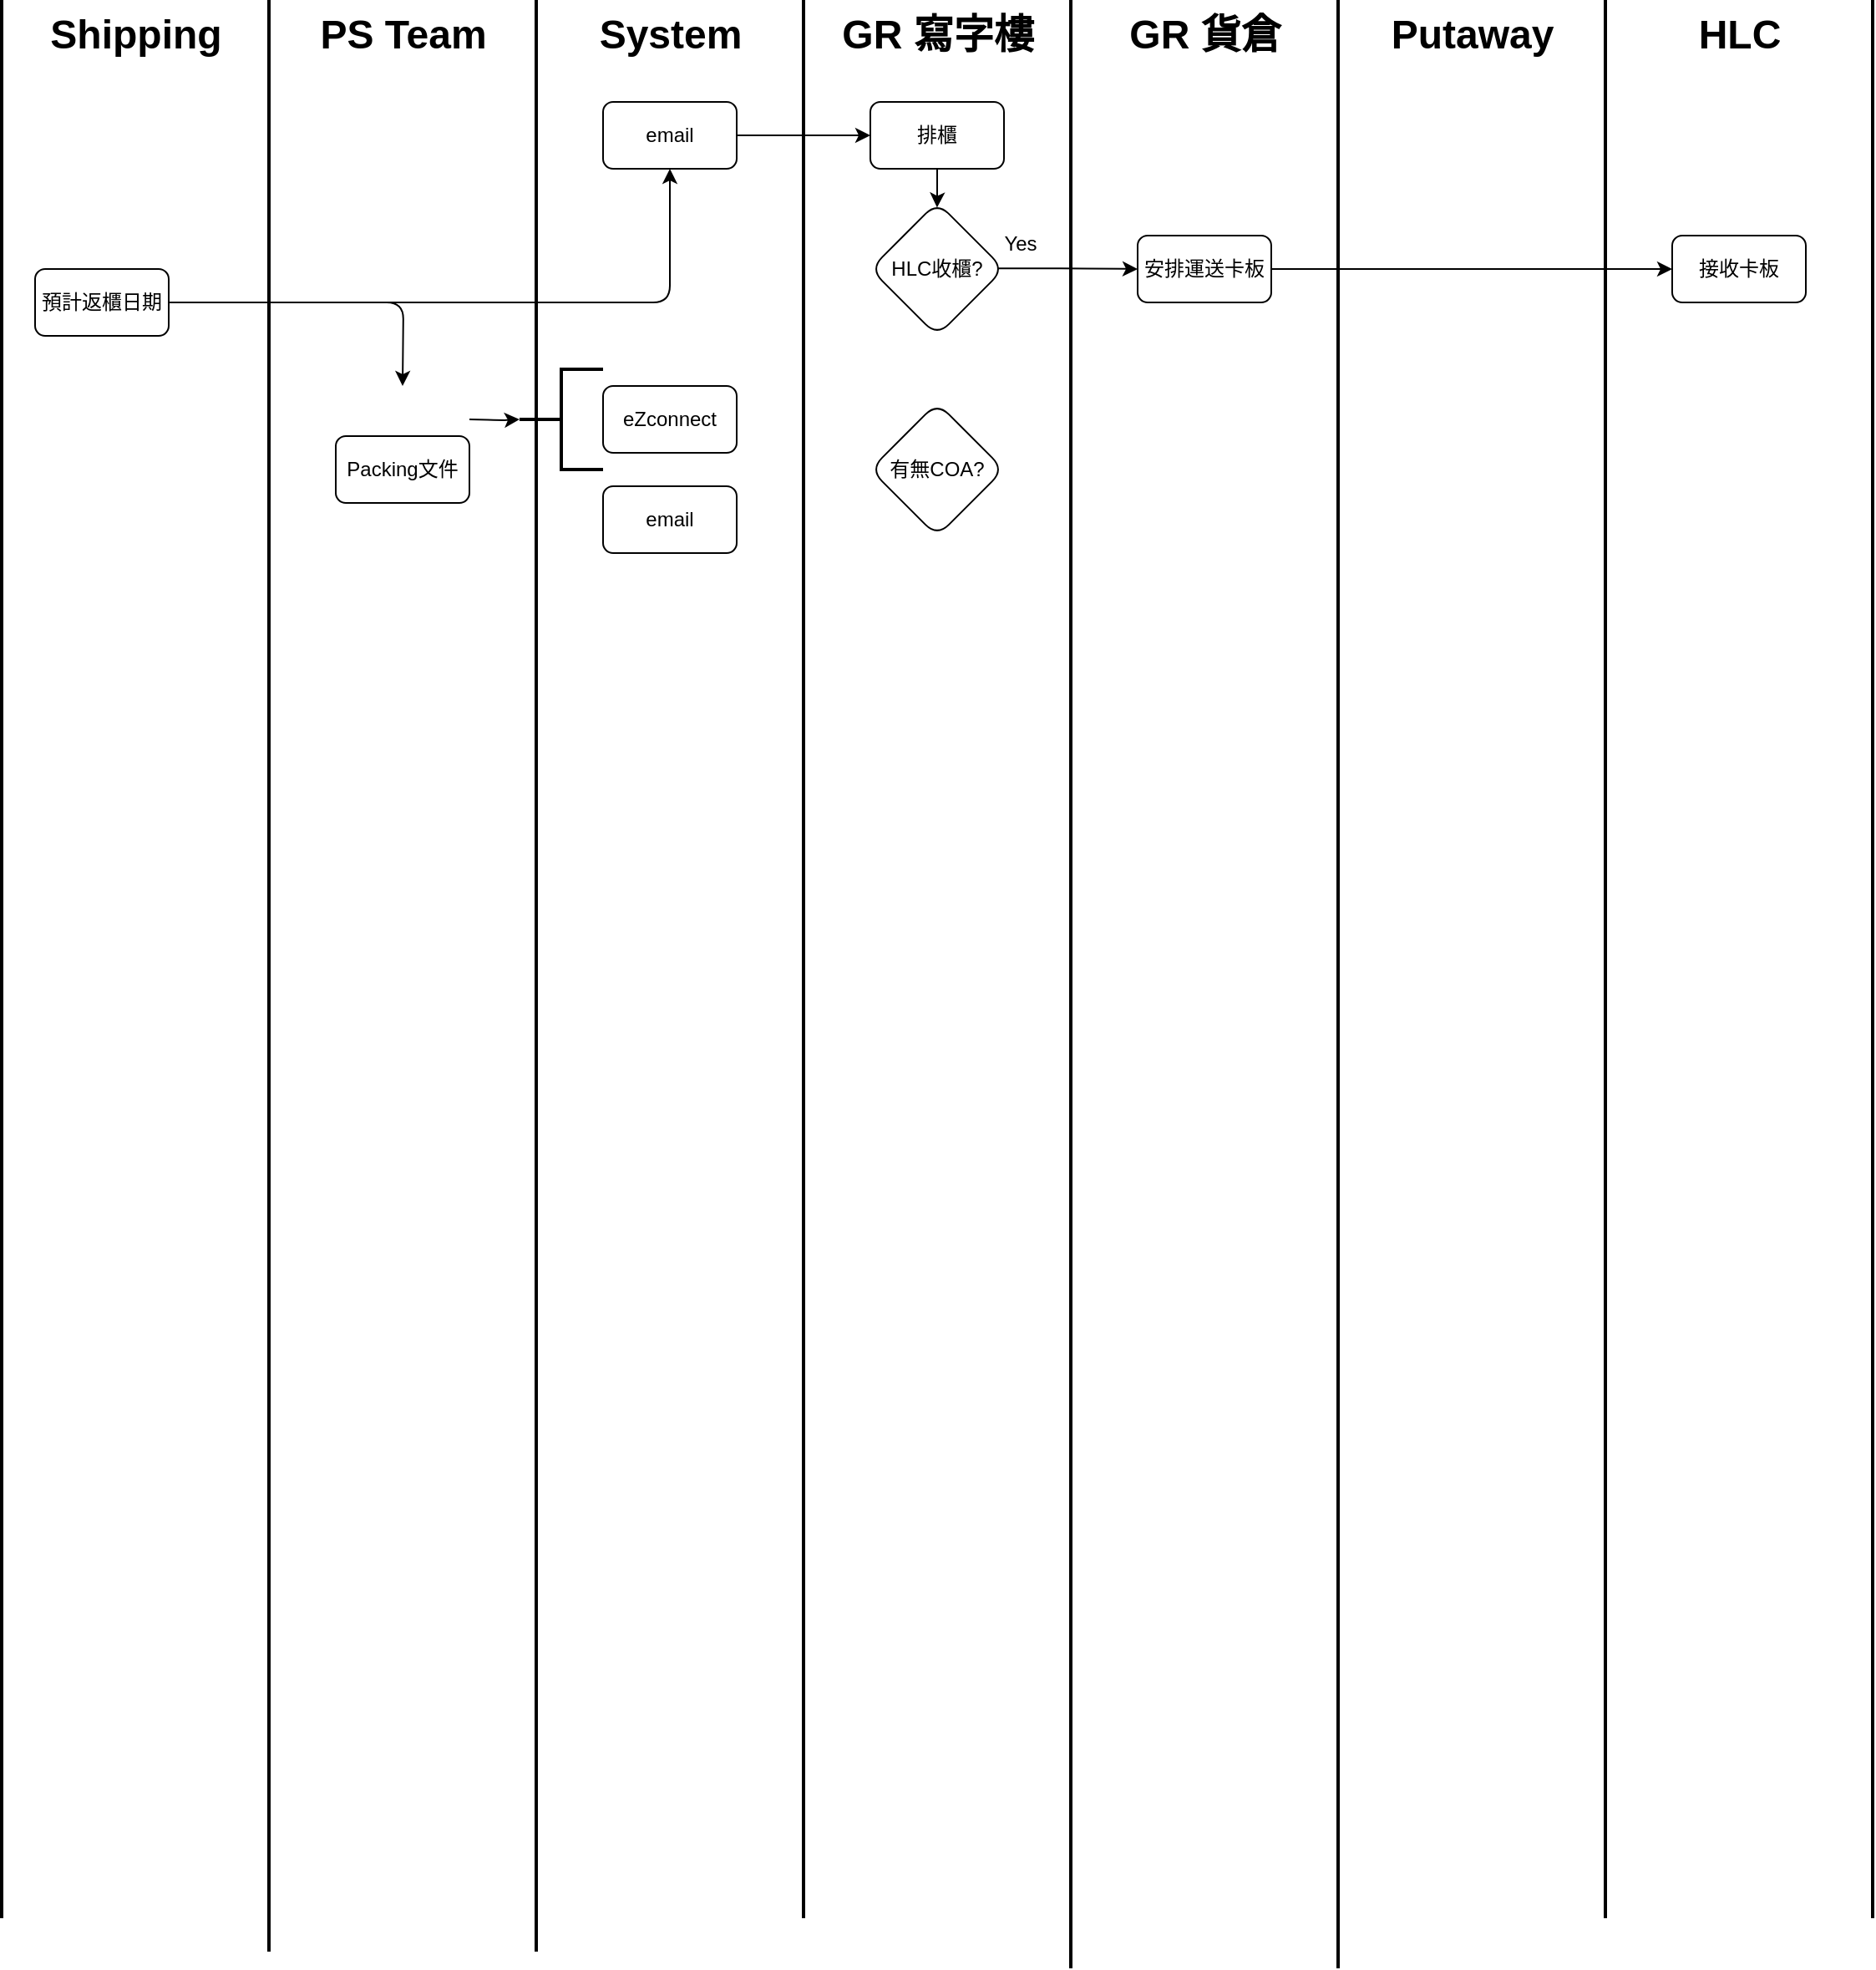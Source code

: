 <mxfile version="15.7.0" type="github">
  <diagram id="s4VGrTQf0zmznQmlyb4M" name="第1頁">
    <mxGraphModel dx="1737" dy="1503" grid="1" gridSize="10" guides="1" tooltips="1" connect="1" arrows="1" fold="1" page="1" pageScale="1" pageWidth="827" pageHeight="1169" math="0" shadow="0">
      <root>
        <mxCell id="0" />
        <mxCell id="1" parent="0" />
        <mxCell id="51Y_JJE3WGSCX0czTKx8-143" value="" style="shape=partialRectangle;whiteSpace=wrap;html=1;bottom=0;top=0;fillColor=none;strokeWidth=2;" vertex="1" parent="1">
          <mxGeometry x="-800" y="-1160" width="160" height="1146" as="geometry" />
        </mxCell>
        <mxCell id="51Y_JJE3WGSCX0czTKx8-169" value="" style="edgeStyle=orthogonalEdgeStyle;curved=0;rounded=1;sketch=0;orthogonalLoop=1;jettySize=auto;html=1;" edge="1" parent="1" source="51Y_JJE3WGSCX0czTKx8-147" target="51Y_JJE3WGSCX0czTKx8-168">
          <mxGeometry relative="1" as="geometry" />
        </mxCell>
        <mxCell id="51Y_JJE3WGSCX0czTKx8-197" style="edgeStyle=orthogonalEdgeStyle;curved=0;rounded=1;sketch=0;orthogonalLoop=1;jettySize=auto;html=1;entryX=0.5;entryY=0;entryDx=0;entryDy=0;" edge="1" parent="1" source="51Y_JJE3WGSCX0czTKx8-147">
          <mxGeometry relative="1" as="geometry">
            <mxPoint x="-560" y="-930" as="targetPoint" />
          </mxGeometry>
        </mxCell>
        <mxCell id="51Y_JJE3WGSCX0czTKx8-147" value="預計返櫃日期" style="rounded=1;whiteSpace=wrap;html=1;sketch=0;" vertex="1" parent="1">
          <mxGeometry x="-780" y="-1000" width="80" height="40" as="geometry" />
        </mxCell>
        <mxCell id="51Y_JJE3WGSCX0czTKx8-148" value="Shipping" style="text;strokeColor=none;fillColor=none;html=1;fontSize=24;fontStyle=1;verticalAlign=middle;align=center;rounded=0;sketch=0;" vertex="1" parent="1">
          <mxGeometry x="-770" y="-1160" width="100" height="40" as="geometry" />
        </mxCell>
        <mxCell id="51Y_JJE3WGSCX0czTKx8-149" value="" style="shape=partialRectangle;whiteSpace=wrap;html=1;bottom=0;top=0;fillColor=none;strokeWidth=2;" vertex="1" parent="1">
          <mxGeometry x="-640" y="-1140" width="160" height="1146" as="geometry" />
        </mxCell>
        <mxCell id="51Y_JJE3WGSCX0czTKx8-150" value="System" style="text;strokeColor=none;fillColor=none;html=1;fontSize=24;fontStyle=1;verticalAlign=middle;align=center;rounded=0;sketch=0;" vertex="1" parent="1">
          <mxGeometry x="-450" y="-1160" width="100" height="40" as="geometry" />
        </mxCell>
        <mxCell id="51Y_JJE3WGSCX0czTKx8-153" value="" style="shape=partialRectangle;whiteSpace=wrap;html=1;bottom=0;top=0;fillColor=none;strokeWidth=2;" vertex="1" parent="1">
          <mxGeometry x="-480" y="-1160" width="160" height="1146" as="geometry" />
        </mxCell>
        <mxCell id="51Y_JJE3WGSCX0czTKx8-154" value="GR 寫字樓" style="text;strokeColor=none;fillColor=none;html=1;fontSize=24;fontStyle=1;verticalAlign=middle;align=center;rounded=0;sketch=0;" vertex="1" parent="1">
          <mxGeometry x="-290" y="-1160" width="100" height="40" as="geometry" />
        </mxCell>
        <mxCell id="51Y_JJE3WGSCX0czTKx8-155" value="" style="shape=partialRectangle;whiteSpace=wrap;html=1;bottom=0;top=0;fillColor=none;strokeWidth=2;" vertex="1" parent="1">
          <mxGeometry x="-320" y="-1160" width="160" height="1146" as="geometry" />
        </mxCell>
        <mxCell id="51Y_JJE3WGSCX0czTKx8-156" value="" style="shape=partialRectangle;whiteSpace=wrap;html=1;bottom=0;top=0;fillColor=none;strokeWidth=2;" vertex="1" parent="1">
          <mxGeometry x="-160" y="-1160" width="160" height="1146" as="geometry" />
        </mxCell>
        <mxCell id="51Y_JJE3WGSCX0czTKx8-157" value="GR 貨倉" style="text;strokeColor=none;fillColor=none;html=1;fontSize=24;fontStyle=1;verticalAlign=middle;align=center;rounded=0;sketch=0;" vertex="1" parent="1">
          <mxGeometry x="-130" y="-1160" width="100" height="40" as="geometry" />
        </mxCell>
        <mxCell id="51Y_JJE3WGSCX0czTKx8-159" value="eZconnect" style="rounded=1;whiteSpace=wrap;html=1;sketch=0;" vertex="1" parent="1">
          <mxGeometry x="-440" y="-930" width="80" height="40" as="geometry" />
        </mxCell>
        <mxCell id="51Y_JJE3WGSCX0czTKx8-161" value="PS Team" style="text;strokeColor=none;fillColor=none;html=1;fontSize=24;fontStyle=1;verticalAlign=middle;align=center;rounded=0;sketch=0;" vertex="1" parent="1">
          <mxGeometry x="-610" y="-1160" width="100" height="40" as="geometry" />
        </mxCell>
        <mxCell id="51Y_JJE3WGSCX0czTKx8-172" value="" style="edgeStyle=orthogonalEdgeStyle;curved=0;rounded=1;sketch=0;orthogonalLoop=1;jettySize=auto;html=1;" edge="1" parent="1" source="51Y_JJE3WGSCX0czTKx8-168" target="51Y_JJE3WGSCX0czTKx8-171">
          <mxGeometry relative="1" as="geometry" />
        </mxCell>
        <mxCell id="51Y_JJE3WGSCX0czTKx8-168" value="email" style="rounded=1;whiteSpace=wrap;html=1;sketch=0;" vertex="1" parent="1">
          <mxGeometry x="-440" y="-1100" width="80" height="40" as="geometry" />
        </mxCell>
        <mxCell id="51Y_JJE3WGSCX0czTKx8-174" value="" style="edgeStyle=orthogonalEdgeStyle;curved=0;rounded=1;sketch=0;orthogonalLoop=1;jettySize=auto;html=1;entryX=0.499;entryY=0.04;entryDx=0;entryDy=0;entryPerimeter=0;" edge="1" parent="1" source="51Y_JJE3WGSCX0czTKx8-171" target="51Y_JJE3WGSCX0czTKx8-173">
          <mxGeometry relative="1" as="geometry" />
        </mxCell>
        <mxCell id="51Y_JJE3WGSCX0czTKx8-171" value="排櫃" style="rounded=1;whiteSpace=wrap;html=1;sketch=0;" vertex="1" parent="1">
          <mxGeometry x="-280" y="-1100" width="80" height="40" as="geometry" />
        </mxCell>
        <mxCell id="51Y_JJE3WGSCX0czTKx8-184" value="" style="edgeStyle=orthogonalEdgeStyle;curved=0;rounded=1;sketch=0;orthogonalLoop=1;jettySize=auto;html=1;exitX=0.94;exitY=0.495;exitDx=0;exitDy=0;exitPerimeter=0;" edge="1" parent="1" source="51Y_JJE3WGSCX0czTKx8-173" target="51Y_JJE3WGSCX0czTKx8-183">
          <mxGeometry relative="1" as="geometry" />
        </mxCell>
        <mxCell id="51Y_JJE3WGSCX0czTKx8-173" value="HLC收櫃?" style="rhombus;whiteSpace=wrap;html=1;rounded=1;sketch=0;" vertex="1" parent="1">
          <mxGeometry x="-280" y="-1040" width="80" height="80" as="geometry" />
        </mxCell>
        <mxCell id="51Y_JJE3WGSCX0czTKx8-176" value="" style="shape=partialRectangle;whiteSpace=wrap;html=1;bottom=0;top=0;fillColor=none;strokeWidth=2;" vertex="1" parent="1">
          <mxGeometry y="-1160" width="160" height="1146" as="geometry" />
        </mxCell>
        <mxCell id="51Y_JJE3WGSCX0czTKx8-177" value="Putaway" style="text;strokeColor=none;fillColor=none;html=1;fontSize=24;fontStyle=1;verticalAlign=middle;align=center;rounded=0;sketch=0;" vertex="1" parent="1">
          <mxGeometry x="30" y="-1160" width="100" height="40" as="geometry" />
        </mxCell>
        <mxCell id="51Y_JJE3WGSCX0czTKx8-178" value="" style="shape=partialRectangle;whiteSpace=wrap;html=1;bottom=0;top=0;fillColor=none;strokeWidth=2;" vertex="1" parent="1">
          <mxGeometry x="160" y="-1160" width="160" height="1146" as="geometry" />
        </mxCell>
        <mxCell id="51Y_JJE3WGSCX0czTKx8-179" value="HLC" style="text;strokeColor=none;fillColor=none;html=1;fontSize=24;fontStyle=1;verticalAlign=middle;align=center;rounded=0;sketch=0;" vertex="1" parent="1">
          <mxGeometry x="190" y="-1160" width="100" height="40" as="geometry" />
        </mxCell>
        <mxCell id="51Y_JJE3WGSCX0czTKx8-194" value="" style="edgeStyle=orthogonalEdgeStyle;curved=0;rounded=1;sketch=0;orthogonalLoop=1;jettySize=auto;html=1;" edge="1" parent="1" source="51Y_JJE3WGSCX0czTKx8-183" target="51Y_JJE3WGSCX0czTKx8-193">
          <mxGeometry relative="1" as="geometry" />
        </mxCell>
        <mxCell id="51Y_JJE3WGSCX0czTKx8-183" value="安排運送卡板" style="whiteSpace=wrap;html=1;rounded=1;sketch=0;" vertex="1" parent="1">
          <mxGeometry x="-120" y="-1020" width="80" height="40" as="geometry" />
        </mxCell>
        <mxCell id="51Y_JJE3WGSCX0czTKx8-185" value="email" style="rounded=1;whiteSpace=wrap;html=1;sketch=0;" vertex="1" parent="1">
          <mxGeometry x="-440" y="-870" width="80" height="40" as="geometry" />
        </mxCell>
        <mxCell id="51Y_JJE3WGSCX0czTKx8-188" value="" style="strokeWidth=2;html=1;shape=mxgraph.flowchart.annotation_2;align=left;labelPosition=right;pointerEvents=1;rounded=0;sketch=0;" vertex="1" parent="1">
          <mxGeometry x="-490" y="-940" width="50" height="60" as="geometry" />
        </mxCell>
        <mxCell id="51Y_JJE3WGSCX0czTKx8-196" value="" style="edgeStyle=orthogonalEdgeStyle;curved=0;rounded=1;sketch=0;orthogonalLoop=1;jettySize=auto;html=1;" edge="1" parent="1" target="51Y_JJE3WGSCX0czTKx8-188">
          <mxGeometry relative="1" as="geometry">
            <mxPoint x="-520" y="-909.966" as="sourcePoint" />
          </mxGeometry>
        </mxCell>
        <mxCell id="51Y_JJE3WGSCX0czTKx8-193" value="接收卡板" style="whiteSpace=wrap;html=1;rounded=1;sketch=0;" vertex="1" parent="1">
          <mxGeometry x="200" y="-1020" width="80" height="40" as="geometry" />
        </mxCell>
        <mxCell id="51Y_JJE3WGSCX0czTKx8-198" value="有無COA?" style="rhombus;whiteSpace=wrap;html=1;rounded=1;sketch=0;" vertex="1" parent="1">
          <mxGeometry x="-280" y="-920" width="80" height="80" as="geometry" />
        </mxCell>
        <mxCell id="51Y_JJE3WGSCX0czTKx8-199" value="Yes" style="text;html=1;strokeColor=none;fillColor=none;align=center;verticalAlign=middle;whiteSpace=wrap;rounded=0;sketch=0;" vertex="1" parent="1">
          <mxGeometry x="-220" y="-1030" width="60" height="30" as="geometry" />
        </mxCell>
        <mxCell id="51Y_JJE3WGSCX0czTKx8-200" value="" style="shape=partialRectangle;whiteSpace=wrap;html=1;bottom=0;top=0;fillColor=none;strokeWidth=2;" vertex="1" parent="1">
          <mxGeometry x="-160" y="-1130" width="160" height="1146" as="geometry" />
        </mxCell>
        <mxCell id="51Y_JJE3WGSCX0czTKx8-201" value="Packing文件" style="rounded=1;whiteSpace=wrap;html=1;sketch=0;" vertex="1" parent="1">
          <mxGeometry x="-600" y="-900" width="80" height="40" as="geometry" />
        </mxCell>
      </root>
    </mxGraphModel>
  </diagram>
</mxfile>
